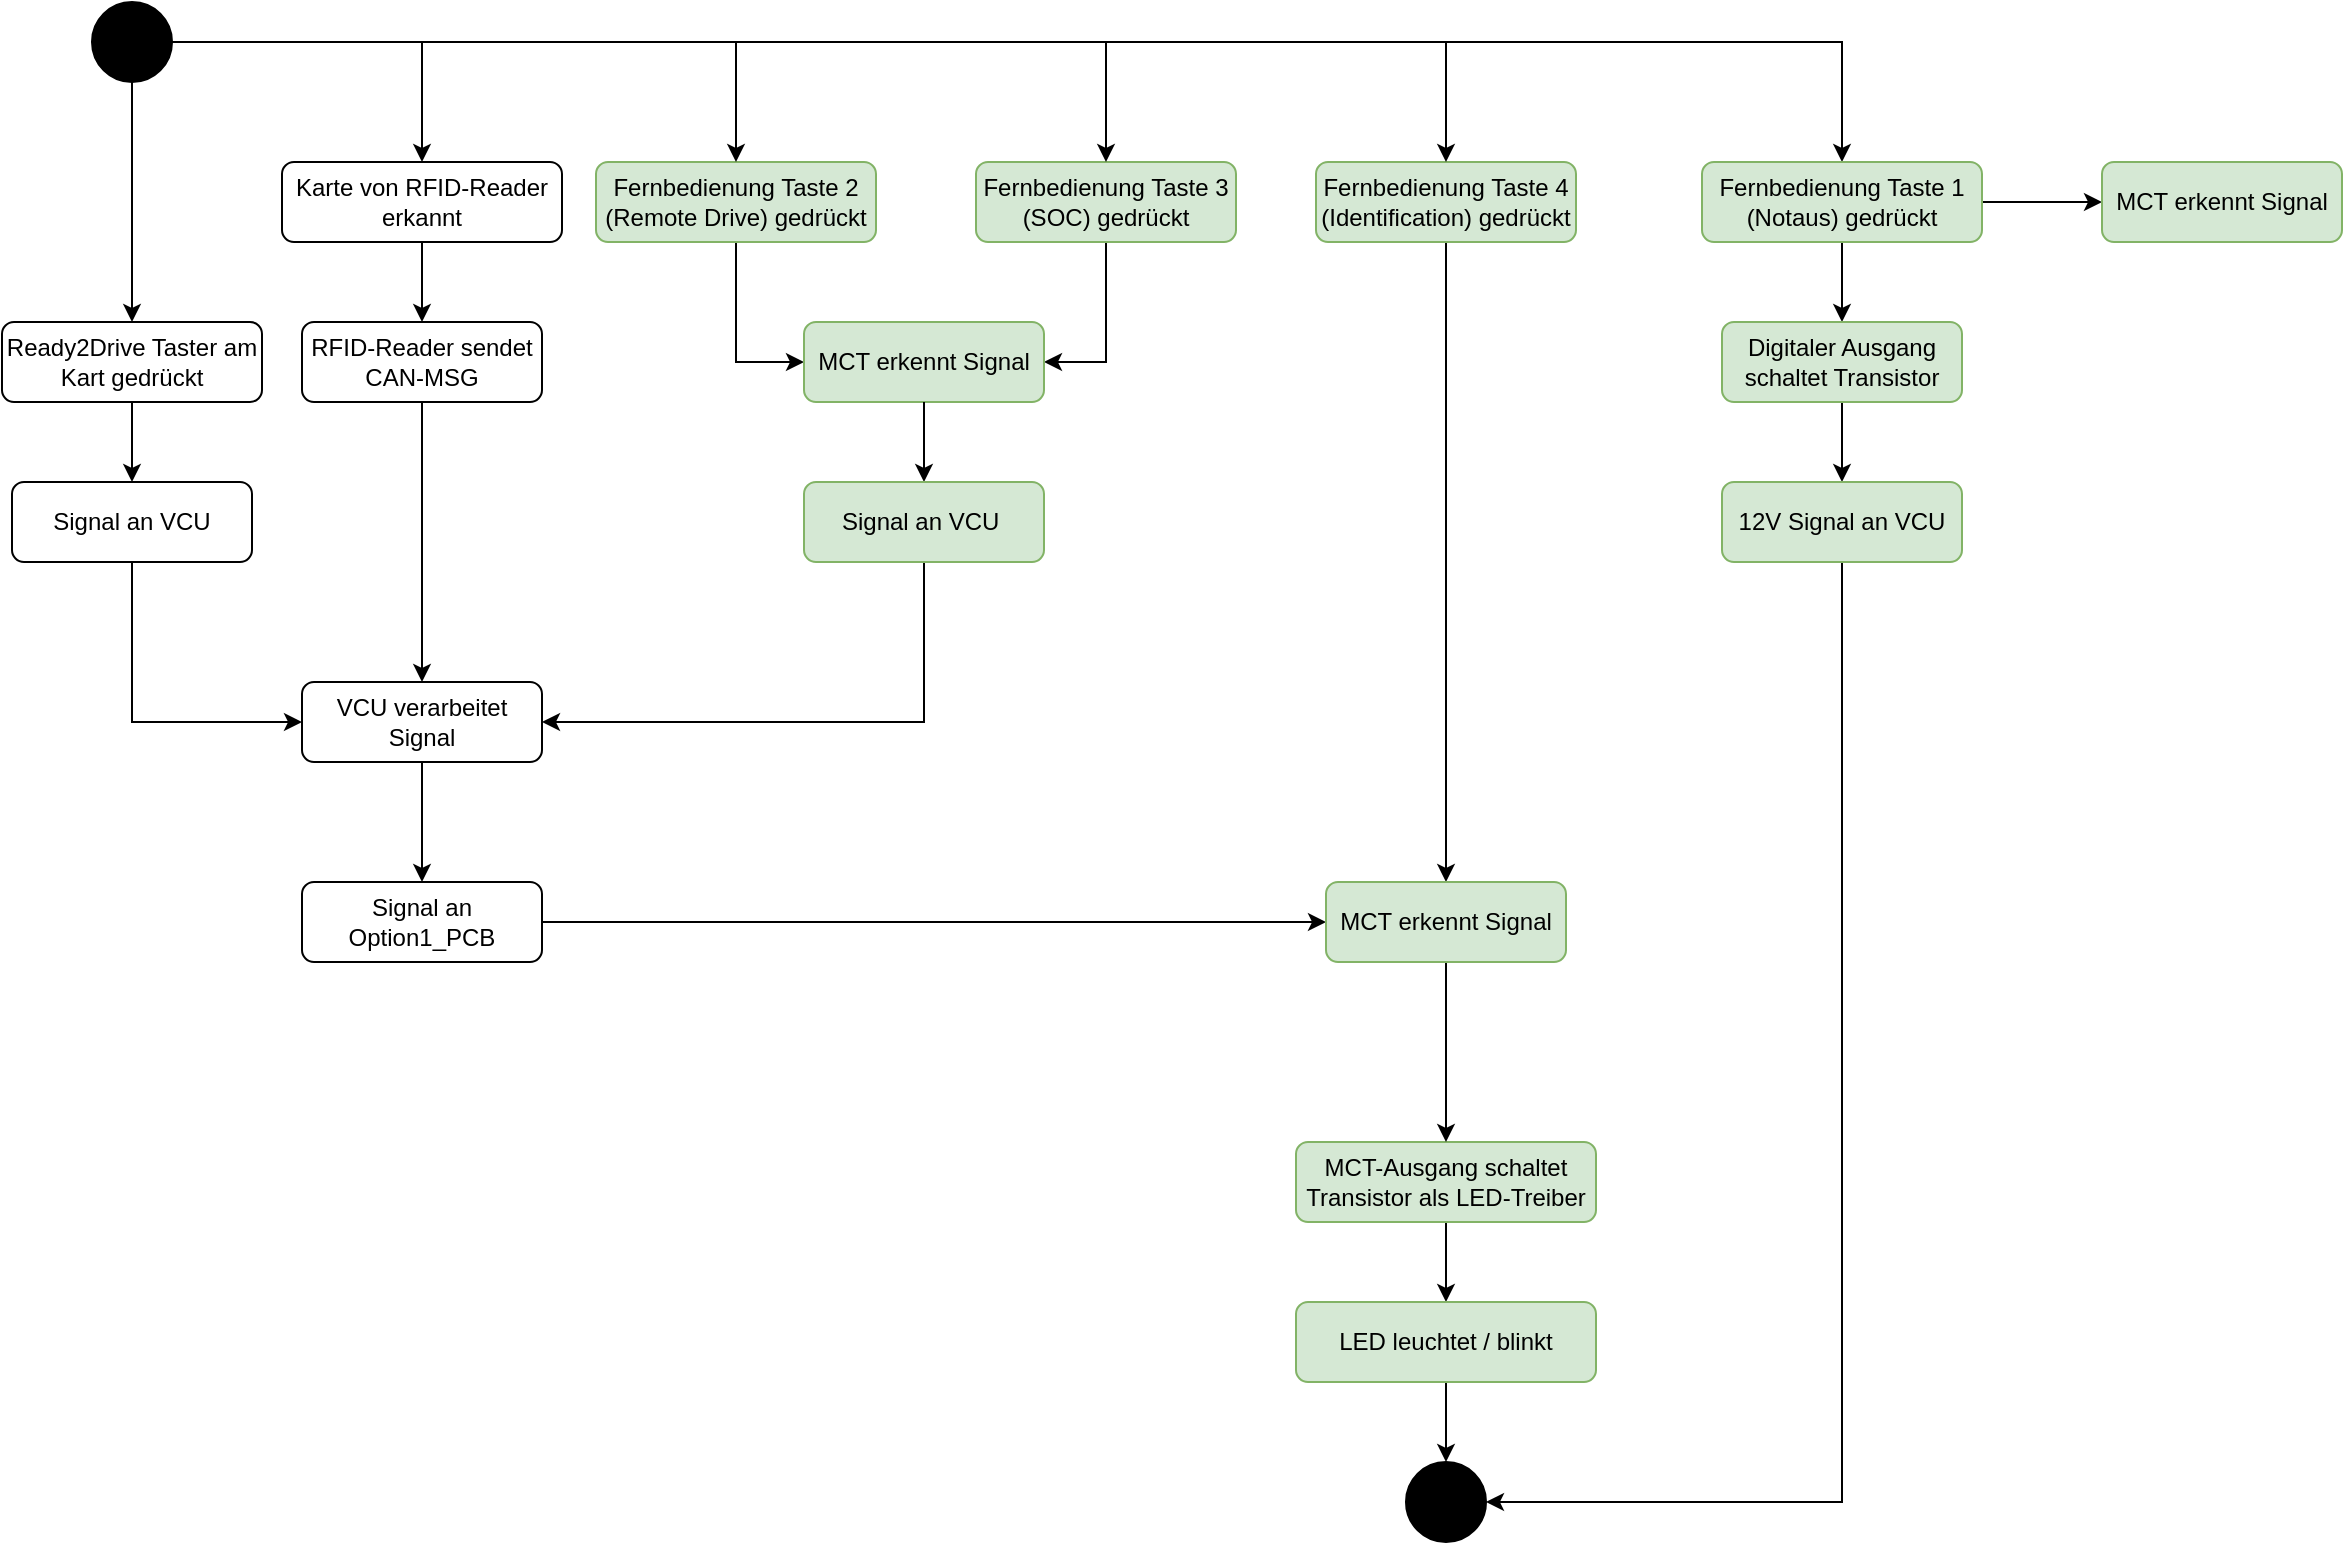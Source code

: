 <mxfile version="24.7.5">
  <diagram id="C5RBs43oDa-KdzZeNtuy" name="KommunikationVCU">
    <mxGraphModel dx="1134" dy="741" grid="1" gridSize="10" guides="1" tooltips="1" connect="1" arrows="1" fold="1" page="1" pageScale="1" pageWidth="827" pageHeight="1169" math="0" shadow="0">
      <root>
        <mxCell id="WIyWlLk6GJQsqaUBKTNV-0" />
        <mxCell id="WIyWlLk6GJQsqaUBKTNV-1" parent="WIyWlLk6GJQsqaUBKTNV-0" />
        <mxCell id="pnoVm9WjwPJah8JtLmS--3" style="edgeStyle=orthogonalEdgeStyle;rounded=0;orthogonalLoop=1;jettySize=auto;html=1;entryX=0;entryY=0.5;entryDx=0;entryDy=0;exitX=0.5;exitY=1;exitDx=0;exitDy=0;" parent="WIyWlLk6GJQsqaUBKTNV-1" source="pnoVm9WjwPJah8JtLmS--14" target="pnoVm9WjwPJah8JtLmS--1" edge="1">
          <mxGeometry relative="1" as="geometry" />
        </mxCell>
        <mxCell id="pnoVm9WjwPJah8JtLmS--27" value="" style="edgeStyle=orthogonalEdgeStyle;rounded=0;orthogonalLoop=1;jettySize=auto;html=1;entryX=0;entryY=0.5;entryDx=0;entryDy=0;" parent="WIyWlLk6GJQsqaUBKTNV-1" source="WIyWlLk6GJQsqaUBKTNV-3" target="pnoVm9WjwPJah8JtLmS--9" edge="1">
          <mxGeometry relative="1" as="geometry" />
        </mxCell>
        <mxCell id="WIyWlLk6GJQsqaUBKTNV-3" value="Fernbedienung Taste 2 (Remote Drive) gedrückt" style="rounded=1;whiteSpace=wrap;html=1;fontSize=12;glass=0;strokeWidth=1;shadow=0;fillColor=#d5e8d4;strokeColor=#82b366;" parent="WIyWlLk6GJQsqaUBKTNV-1" vertex="1">
          <mxGeometry x="327" y="80" width="140" height="40" as="geometry" />
        </mxCell>
        <mxCell id="pnoVm9WjwPJah8JtLmS--26" value="" style="edgeStyle=orthogonalEdgeStyle;rounded=0;orthogonalLoop=1;jettySize=auto;html=1;" parent="WIyWlLk6GJQsqaUBKTNV-1" source="pnoVm9WjwPJah8JtLmS--0" target="pnoVm9WjwPJah8JtLmS--14" edge="1">
          <mxGeometry relative="1" as="geometry" />
        </mxCell>
        <mxCell id="pnoVm9WjwPJah8JtLmS--0" value="Ready2Drive Taster am Kart gedrückt" style="rounded=1;whiteSpace=wrap;html=1;fontSize=12;glass=0;strokeWidth=1;shadow=0;" parent="WIyWlLk6GJQsqaUBKTNV-1" vertex="1">
          <mxGeometry x="30" y="160" width="130" height="40" as="geometry" />
        </mxCell>
        <mxCell id="pnoVm9WjwPJah8JtLmS--5" style="edgeStyle=orthogonalEdgeStyle;rounded=0;orthogonalLoop=1;jettySize=auto;html=1;entryX=0.5;entryY=0;entryDx=0;entryDy=0;" parent="WIyWlLk6GJQsqaUBKTNV-1" source="pnoVm9WjwPJah8JtLmS--1" target="pnoVm9WjwPJah8JtLmS--4" edge="1">
          <mxGeometry relative="1" as="geometry">
            <Array as="points">
              <mxPoint x="240" y="440" />
            </Array>
          </mxGeometry>
        </mxCell>
        <mxCell id="pnoVm9WjwPJah8JtLmS--1" value="VCU verarbeitet Signal" style="rounded=1;whiteSpace=wrap;html=1;fontSize=12;glass=0;strokeWidth=1;shadow=0;" parent="WIyWlLk6GJQsqaUBKTNV-1" vertex="1">
          <mxGeometry x="180" y="340" width="120" height="40" as="geometry" />
        </mxCell>
        <mxCell id="pnoVm9WjwPJah8JtLmS--22" style="edgeStyle=orthogonalEdgeStyle;rounded=0;orthogonalLoop=1;jettySize=auto;html=1;entryX=0;entryY=0.5;entryDx=0;entryDy=0;" parent="WIyWlLk6GJQsqaUBKTNV-1" source="pnoVm9WjwPJah8JtLmS--4" target="pnoVm9WjwPJah8JtLmS--29" edge="1">
          <mxGeometry relative="1" as="geometry">
            <mxPoint x="446" y="460" as="targetPoint" />
            <Array as="points">
              <mxPoint x="630" y="460" />
              <mxPoint x="630" y="460" />
            </Array>
          </mxGeometry>
        </mxCell>
        <mxCell id="pnoVm9WjwPJah8JtLmS--4" value="Signal an Option1_PCB" style="rounded=1;whiteSpace=wrap;html=1;fontSize=12;glass=0;strokeWidth=1;shadow=0;" parent="WIyWlLk6GJQsqaUBKTNV-1" vertex="1">
          <mxGeometry x="180" y="440" width="120" height="40" as="geometry" />
        </mxCell>
        <mxCell id="pnoVm9WjwPJah8JtLmS--21" value="" style="edgeStyle=orthogonalEdgeStyle;rounded=0;orthogonalLoop=1;jettySize=auto;html=1;entryX=1;entryY=0.5;entryDx=0;entryDy=0;" parent="WIyWlLk6GJQsqaUBKTNV-1" source="pnoVm9WjwPJah8JtLmS--8" target="pnoVm9WjwPJah8JtLmS--9" edge="1">
          <mxGeometry relative="1" as="geometry" />
        </mxCell>
        <mxCell id="pnoVm9WjwPJah8JtLmS--8" value="Fernbedienung Taste 3 (SOC) gedrückt" style="rounded=1;whiteSpace=wrap;html=1;fontSize=12;glass=0;strokeWidth=1;shadow=0;fillColor=#d5e8d4;strokeColor=#82b366;" parent="WIyWlLk6GJQsqaUBKTNV-1" vertex="1">
          <mxGeometry x="517" y="80" width="130" height="40" as="geometry" />
        </mxCell>
        <mxCell id="pnoVm9WjwPJah8JtLmS--11" style="edgeStyle=orthogonalEdgeStyle;rounded=0;orthogonalLoop=1;jettySize=auto;html=1;entryX=1;entryY=0.5;entryDx=0;entryDy=0;exitX=0.5;exitY=1;exitDx=0;exitDy=0;" parent="WIyWlLk6GJQsqaUBKTNV-1" source="pnoVm9WjwPJah8JtLmS--12" target="pnoVm9WjwPJah8JtLmS--1" edge="1">
          <mxGeometry relative="1" as="geometry" />
        </mxCell>
        <mxCell id="pnoVm9WjwPJah8JtLmS--9" value="MCT erkennt Signal" style="rounded=1;whiteSpace=wrap;html=1;fontSize=12;glass=0;strokeWidth=1;shadow=0;fillColor=#d5e8d4;strokeColor=#82b366;" parent="WIyWlLk6GJQsqaUBKTNV-1" vertex="1">
          <mxGeometry x="431" y="160" width="120" height="40" as="geometry" />
        </mxCell>
        <mxCell id="pnoVm9WjwPJah8JtLmS--13" value="" style="edgeStyle=orthogonalEdgeStyle;rounded=0;orthogonalLoop=1;jettySize=auto;html=1;entryX=0.5;entryY=0;entryDx=0;entryDy=0;" parent="WIyWlLk6GJQsqaUBKTNV-1" source="pnoVm9WjwPJah8JtLmS--9" target="pnoVm9WjwPJah8JtLmS--12" edge="1">
          <mxGeometry relative="1" as="geometry">
            <mxPoint x="491" y="200" as="sourcePoint" />
            <mxPoint x="457" y="360" as="targetPoint" />
          </mxGeometry>
        </mxCell>
        <mxCell id="pnoVm9WjwPJah8JtLmS--12" value="Signal an VCU&amp;nbsp;" style="rounded=1;whiteSpace=wrap;html=1;fontSize=12;glass=0;strokeWidth=1;shadow=0;fillColor=#d5e8d4;strokeColor=#82b366;" parent="WIyWlLk6GJQsqaUBKTNV-1" vertex="1">
          <mxGeometry x="431" y="240" width="120" height="40" as="geometry" />
        </mxCell>
        <mxCell id="pnoVm9WjwPJah8JtLmS--14" value="Signal an VCU" style="rounded=1;whiteSpace=wrap;html=1;fontSize=12;glass=0;strokeWidth=1;shadow=0;" parent="WIyWlLk6GJQsqaUBKTNV-1" vertex="1">
          <mxGeometry x="35" y="240" width="120" height="40" as="geometry" />
        </mxCell>
        <mxCell id="pnoVm9WjwPJah8JtLmS--33" value="" style="edgeStyle=orthogonalEdgeStyle;rounded=0;orthogonalLoop=1;jettySize=auto;html=1;" parent="WIyWlLk6GJQsqaUBKTNV-1" source="pnoVm9WjwPJah8JtLmS--23" target="pnoVm9WjwPJah8JtLmS--32" edge="1">
          <mxGeometry relative="1" as="geometry" />
        </mxCell>
        <mxCell id="pnoVm9WjwPJah8JtLmS--23" value="MCT-Ausgang schaltet Transistor als LED-Treiber" style="rounded=1;whiteSpace=wrap;html=1;fontSize=12;glass=0;strokeWidth=1;shadow=0;fillColor=#d5e8d4;strokeColor=#82b366;" parent="WIyWlLk6GJQsqaUBKTNV-1" vertex="1">
          <mxGeometry x="677" y="570" width="150" height="40" as="geometry" />
        </mxCell>
        <mxCell id="pnoVm9WjwPJah8JtLmS--30" value="" style="edgeStyle=orthogonalEdgeStyle;rounded=0;orthogonalLoop=1;jettySize=auto;html=1;" parent="WIyWlLk6GJQsqaUBKTNV-1" source="pnoVm9WjwPJah8JtLmS--28" target="pnoVm9WjwPJah8JtLmS--29" edge="1">
          <mxGeometry relative="1" as="geometry" />
        </mxCell>
        <mxCell id="pnoVm9WjwPJah8JtLmS--28" value="Fernbedienung Taste 4 (Identification) gedrückt" style="rounded=1;whiteSpace=wrap;html=1;fontSize=12;glass=0;strokeWidth=1;shadow=0;fillColor=#d5e8d4;strokeColor=#82b366;" parent="WIyWlLk6GJQsqaUBKTNV-1" vertex="1">
          <mxGeometry x="687" y="80" width="130" height="40" as="geometry" />
        </mxCell>
        <mxCell id="pnoVm9WjwPJah8JtLmS--31" value="" style="edgeStyle=orthogonalEdgeStyle;rounded=0;orthogonalLoop=1;jettySize=auto;html=1;" parent="WIyWlLk6GJQsqaUBKTNV-1" source="pnoVm9WjwPJah8JtLmS--29" target="pnoVm9WjwPJah8JtLmS--23" edge="1">
          <mxGeometry relative="1" as="geometry" />
        </mxCell>
        <mxCell id="pnoVm9WjwPJah8JtLmS--29" value="MCT erkennt Signal" style="rounded=1;whiteSpace=wrap;html=1;fontSize=12;glass=0;strokeWidth=1;shadow=0;fillColor=#d5e8d4;strokeColor=#82b366;" parent="WIyWlLk6GJQsqaUBKTNV-1" vertex="1">
          <mxGeometry x="692" y="440" width="120" height="40" as="geometry" />
        </mxCell>
        <mxCell id="pnoVm9WjwPJah8JtLmS--40" value="" style="edgeStyle=orthogonalEdgeStyle;rounded=0;orthogonalLoop=1;jettySize=auto;html=1;" parent="WIyWlLk6GJQsqaUBKTNV-1" source="pnoVm9WjwPJah8JtLmS--32" target="pnoVm9WjwPJah8JtLmS--39" edge="1">
          <mxGeometry relative="1" as="geometry" />
        </mxCell>
        <mxCell id="pnoVm9WjwPJah8JtLmS--32" value="LED leuchtet / blinkt" style="rounded=1;whiteSpace=wrap;html=1;fontSize=12;glass=0;strokeWidth=1;shadow=0;fillColor=#d5e8d4;strokeColor=#82b366;perimeterSpacing=0;" parent="WIyWlLk6GJQsqaUBKTNV-1" vertex="1">
          <mxGeometry x="677" y="650" width="150" height="40" as="geometry" />
        </mxCell>
        <mxCell id="pnoVm9WjwPJah8JtLmS--35" style="edgeStyle=orthogonalEdgeStyle;rounded=0;orthogonalLoop=1;jettySize=auto;html=1;entryX=0.5;entryY=0;entryDx=0;entryDy=0;" parent="WIyWlLk6GJQsqaUBKTNV-1" source="pnoVm9WjwPJah8JtLmS--34" target="WIyWlLk6GJQsqaUBKTNV-3" edge="1">
          <mxGeometry relative="1" as="geometry" />
        </mxCell>
        <mxCell id="pnoVm9WjwPJah8JtLmS--36" style="edgeStyle=orthogonalEdgeStyle;rounded=0;orthogonalLoop=1;jettySize=auto;html=1;entryX=0.5;entryY=0;entryDx=0;entryDy=0;" parent="WIyWlLk6GJQsqaUBKTNV-1" source="pnoVm9WjwPJah8JtLmS--34" target="pnoVm9WjwPJah8JtLmS--8" edge="1">
          <mxGeometry relative="1" as="geometry" />
        </mxCell>
        <mxCell id="pnoVm9WjwPJah8JtLmS--37" style="edgeStyle=orthogonalEdgeStyle;rounded=0;orthogonalLoop=1;jettySize=auto;html=1;entryX=0.5;entryY=0;entryDx=0;entryDy=0;" parent="WIyWlLk6GJQsqaUBKTNV-1" source="pnoVm9WjwPJah8JtLmS--34" target="pnoVm9WjwPJah8JtLmS--28" edge="1">
          <mxGeometry relative="1" as="geometry" />
        </mxCell>
        <mxCell id="pnoVm9WjwPJah8JtLmS--38" style="edgeStyle=orthogonalEdgeStyle;rounded=0;orthogonalLoop=1;jettySize=auto;html=1;entryX=0.5;entryY=0;entryDx=0;entryDy=0;" parent="WIyWlLk6GJQsqaUBKTNV-1" source="pnoVm9WjwPJah8JtLmS--34" target="pnoVm9WjwPJah8JtLmS--0" edge="1">
          <mxGeometry relative="1" as="geometry" />
        </mxCell>
        <mxCell id="pnoVm9WjwPJah8JtLmS--42" value="" style="edgeStyle=orthogonalEdgeStyle;rounded=0;orthogonalLoop=1;jettySize=auto;html=1;" parent="WIyWlLk6GJQsqaUBKTNV-1" source="pnoVm9WjwPJah8JtLmS--34" target="pnoVm9WjwPJah8JtLmS--41" edge="1">
          <mxGeometry relative="1" as="geometry" />
        </mxCell>
        <mxCell id="pnoVm9WjwPJah8JtLmS--49" style="edgeStyle=orthogonalEdgeStyle;rounded=0;orthogonalLoop=1;jettySize=auto;html=1;entryX=0.5;entryY=0;entryDx=0;entryDy=0;" parent="WIyWlLk6GJQsqaUBKTNV-1" source="pnoVm9WjwPJah8JtLmS--34" target="pnoVm9WjwPJah8JtLmS--48" edge="1">
          <mxGeometry relative="1" as="geometry" />
        </mxCell>
        <mxCell id="pnoVm9WjwPJah8JtLmS--34" value="" style="ellipse;whiteSpace=wrap;html=1;aspect=fixed;fillColor=#000000;" parent="WIyWlLk6GJQsqaUBKTNV-1" vertex="1">
          <mxGeometry x="75" width="40" height="40" as="geometry" />
        </mxCell>
        <mxCell id="pnoVm9WjwPJah8JtLmS--39" value="" style="ellipse;whiteSpace=wrap;html=1;aspect=fixed;fillColor=#000000;" parent="WIyWlLk6GJQsqaUBKTNV-1" vertex="1">
          <mxGeometry x="732" y="730" width="40" height="40" as="geometry" />
        </mxCell>
        <mxCell id="pnoVm9WjwPJah8JtLmS--44" value="" style="edgeStyle=orthogonalEdgeStyle;rounded=0;orthogonalLoop=1;jettySize=auto;html=1;" parent="WIyWlLk6GJQsqaUBKTNV-1" source="pnoVm9WjwPJah8JtLmS--41" target="pnoVm9WjwPJah8JtLmS--43" edge="1">
          <mxGeometry relative="1" as="geometry" />
        </mxCell>
        <mxCell id="bHlZaH25Vd7NcobKYHf5-1" value="" style="edgeStyle=orthogonalEdgeStyle;rounded=0;orthogonalLoop=1;jettySize=auto;html=1;" edge="1" parent="WIyWlLk6GJQsqaUBKTNV-1" source="pnoVm9WjwPJah8JtLmS--41" target="bHlZaH25Vd7NcobKYHf5-0">
          <mxGeometry relative="1" as="geometry" />
        </mxCell>
        <mxCell id="pnoVm9WjwPJah8JtLmS--41" value="Fernbedienung Taste 1 (Notaus) gedrückt" style="rounded=1;whiteSpace=wrap;html=1;fontSize=12;glass=0;strokeWidth=1;shadow=0;fillColor=#d5e8d4;strokeColor=#82b366;" parent="WIyWlLk6GJQsqaUBKTNV-1" vertex="1">
          <mxGeometry x="880" y="80" width="140" height="40" as="geometry" />
        </mxCell>
        <mxCell id="pnoVm9WjwPJah8JtLmS--46" value="" style="edgeStyle=orthogonalEdgeStyle;rounded=0;orthogonalLoop=1;jettySize=auto;html=1;" parent="WIyWlLk6GJQsqaUBKTNV-1" source="pnoVm9WjwPJah8JtLmS--43" target="pnoVm9WjwPJah8JtLmS--45" edge="1">
          <mxGeometry relative="1" as="geometry" />
        </mxCell>
        <mxCell id="pnoVm9WjwPJah8JtLmS--43" value="Digitaler Ausgang schaltet Transistor" style="rounded=1;whiteSpace=wrap;html=1;fontSize=12;glass=0;strokeWidth=1;shadow=0;fillColor=#d5e8d4;strokeColor=#82b366;" parent="WIyWlLk6GJQsqaUBKTNV-1" vertex="1">
          <mxGeometry x="890" y="160" width="120" height="40" as="geometry" />
        </mxCell>
        <mxCell id="pnoVm9WjwPJah8JtLmS--47" style="edgeStyle=orthogonalEdgeStyle;rounded=0;orthogonalLoop=1;jettySize=auto;html=1;entryX=1;entryY=0.5;entryDx=0;entryDy=0;exitX=0.5;exitY=1;exitDx=0;exitDy=0;" parent="WIyWlLk6GJQsqaUBKTNV-1" source="pnoVm9WjwPJah8JtLmS--45" target="pnoVm9WjwPJah8JtLmS--39" edge="1">
          <mxGeometry relative="1" as="geometry" />
        </mxCell>
        <mxCell id="pnoVm9WjwPJah8JtLmS--45" value="12V Signal an VCU" style="rounded=1;whiteSpace=wrap;html=1;fontSize=12;glass=0;strokeWidth=1;shadow=0;fillColor=#d5e8d4;strokeColor=#82b366;" parent="WIyWlLk6GJQsqaUBKTNV-1" vertex="1">
          <mxGeometry x="890" y="240" width="120" height="40" as="geometry" />
        </mxCell>
        <mxCell id="pnoVm9WjwPJah8JtLmS--51" value="" style="edgeStyle=orthogonalEdgeStyle;rounded=0;orthogonalLoop=1;jettySize=auto;html=1;" parent="WIyWlLk6GJQsqaUBKTNV-1" source="pnoVm9WjwPJah8JtLmS--48" target="pnoVm9WjwPJah8JtLmS--50" edge="1">
          <mxGeometry relative="1" as="geometry" />
        </mxCell>
        <mxCell id="pnoVm9WjwPJah8JtLmS--48" value="Karte von RFID-Reader erkannt" style="rounded=1;whiteSpace=wrap;html=1;fontSize=12;glass=0;strokeWidth=1;shadow=0;" parent="WIyWlLk6GJQsqaUBKTNV-1" vertex="1">
          <mxGeometry x="170" y="80" width="140" height="40" as="geometry" />
        </mxCell>
        <mxCell id="pnoVm9WjwPJah8JtLmS--52" style="edgeStyle=orthogonalEdgeStyle;rounded=0;orthogonalLoop=1;jettySize=auto;html=1;entryX=0.5;entryY=0;entryDx=0;entryDy=0;" parent="WIyWlLk6GJQsqaUBKTNV-1" source="pnoVm9WjwPJah8JtLmS--50" target="pnoVm9WjwPJah8JtLmS--1" edge="1">
          <mxGeometry relative="1" as="geometry">
            <mxPoint x="240" y="300" as="targetPoint" />
          </mxGeometry>
        </mxCell>
        <mxCell id="pnoVm9WjwPJah8JtLmS--50" value="RFID-Reader sendet CAN-MSG" style="rounded=1;whiteSpace=wrap;html=1;fontSize=12;glass=0;strokeWidth=1;shadow=0;" parent="WIyWlLk6GJQsqaUBKTNV-1" vertex="1">
          <mxGeometry x="180" y="160" width="120" height="40" as="geometry" />
        </mxCell>
        <mxCell id="bHlZaH25Vd7NcobKYHf5-0" value="MCT erkennt Signal" style="rounded=1;whiteSpace=wrap;html=1;fontSize=12;glass=0;strokeWidth=1;shadow=0;fillColor=#d5e8d4;strokeColor=#82b366;" vertex="1" parent="WIyWlLk6GJQsqaUBKTNV-1">
          <mxGeometry x="1080" y="80" width="120" height="40" as="geometry" />
        </mxCell>
      </root>
    </mxGraphModel>
  </diagram>
</mxfile>
